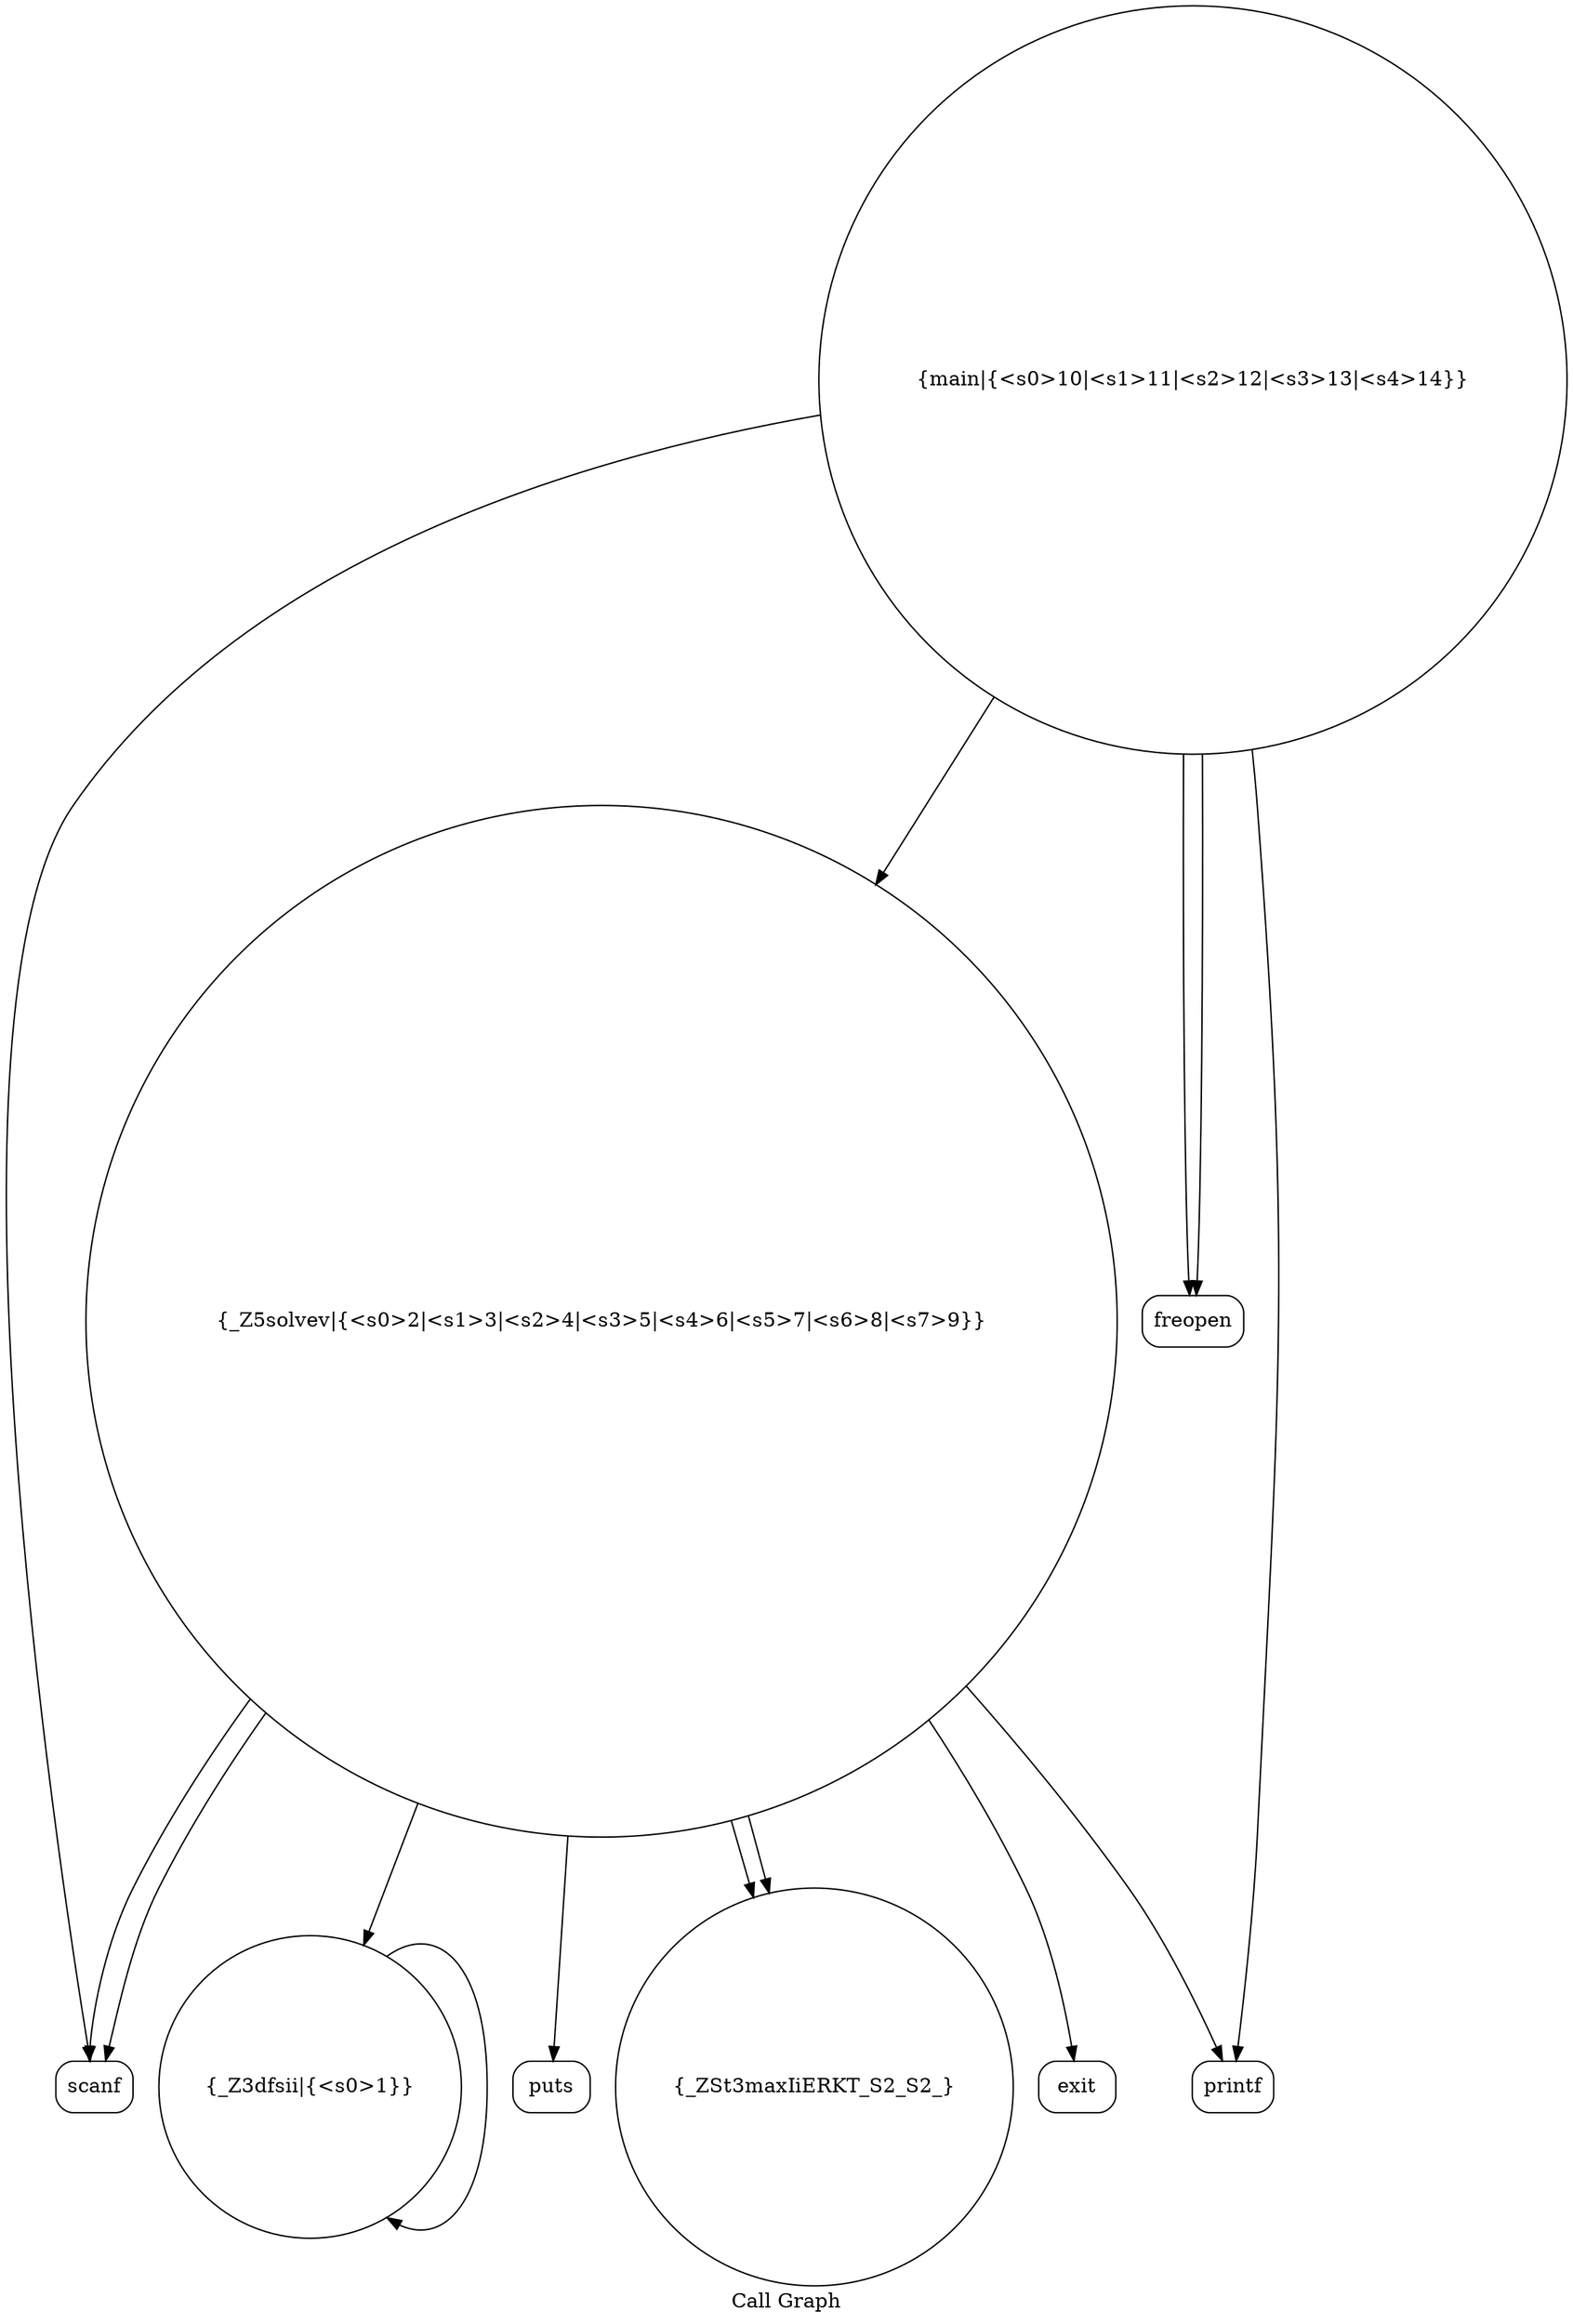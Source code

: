 digraph "Call Graph" {
	label="Call Graph";

	Node0x556e1992c800 [shape=record,shape=circle,label="{_Z3dfsii|{<s0>1}}"];
	Node0x556e1992c800:s0 -> Node0x556e1992c800[color=black];
	Node0x556e1992cf90 [shape=record,shape=circle,label="{main|{<s0>10|<s1>11|<s2>12|<s3>13|<s4>14}}"];
	Node0x556e1992cf90:s0 -> Node0x556e1992d010[color=black];
	Node0x556e1992cf90:s1 -> Node0x556e1992d010[color=black];
	Node0x556e1992cf90:s2 -> Node0x556e1992cd10[color=black];
	Node0x556e1992cf90:s3 -> Node0x556e1992cf10[color=black];
	Node0x556e1992cf90:s4 -> Node0x556e1992cc90[color=black];
	Node0x556e1992cd10 [shape=record,shape=Mrecord,label="{scanf}"];
	Node0x556e1992ce10 [shape=record,shape=Mrecord,label="{puts}"];
	Node0x556e1992cf10 [shape=record,shape=Mrecord,label="{printf}"];
	Node0x556e1992cc90 [shape=record,shape=circle,label="{_Z5solvev|{<s0>2|<s1>3|<s2>4|<s3>5|<s4>6|<s5>7|<s6>8|<s7>9}}"];
	Node0x556e1992cc90:s0 -> Node0x556e1992cd10[color=black];
	Node0x556e1992cc90:s1 -> Node0x556e1992cd10[color=black];
	Node0x556e1992cc90:s2 -> Node0x556e1992c800[color=black];
	Node0x556e1992cc90:s3 -> Node0x556e1992cd90[color=black];
	Node0x556e1992cc90:s4 -> Node0x556e1992ce10[color=black];
	Node0x556e1992cc90:s5 -> Node0x556e1992ce90[color=black];
	Node0x556e1992cc90:s6 -> Node0x556e1992cd90[color=black];
	Node0x556e1992cc90:s7 -> Node0x556e1992cf10[color=black];
	Node0x556e1992d010 [shape=record,shape=Mrecord,label="{freopen}"];
	Node0x556e1992cd90 [shape=record,shape=circle,label="{_ZSt3maxIiERKT_S2_S2_}"];
	Node0x556e1992ce90 [shape=record,shape=Mrecord,label="{exit}"];
}
